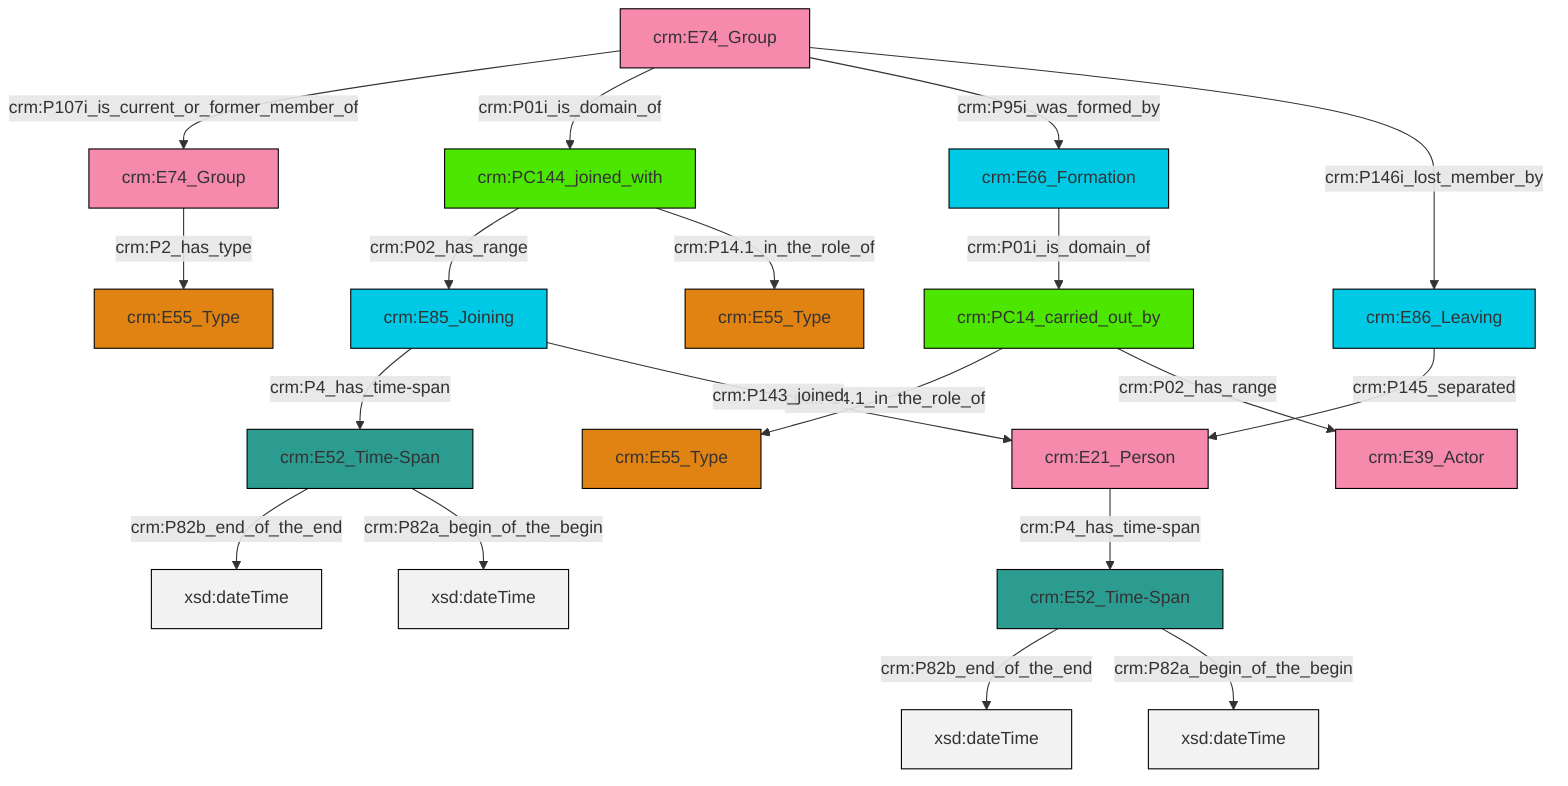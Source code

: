 graph TD
classDef Literal fill:#f2f2f2,stroke:#000000;
classDef CRM_Entity fill:#FFFFFF,stroke:#000000;
classDef Temporal_Entity fill:#00C9E6, stroke:#000000;
classDef Type fill:#E18312, stroke:#000000;
classDef Time-Span fill:#2C9C91, stroke:#000000;
classDef Appellation fill:#FFEB7F, stroke:#000000;
classDef Place fill:#008836, stroke:#000000;
classDef Persistent_Item fill:#B266B2, stroke:#000000;
classDef Conceptual_Object fill:#FFD700, stroke:#000000;
classDef Physical_Thing fill:#D2B48C, stroke:#000000;
classDef Actor fill:#f58aad, stroke:#000000;
classDef PC_Classes fill:#4ce600, stroke:#000000;
classDef Multi fill:#cccccc,stroke:#000000;

4["crm:E52_Time-Span"]:::Time-Span -->|crm:P82b_end_of_the_end| 5[xsd:dateTime]:::Literal
10["crm:E52_Time-Span"]:::Time-Span -->|crm:P82b_end_of_the_end| 11[xsd:dateTime]:::Literal
14["crm:E74_Group"]:::Actor -->|crm:P107i_is_current_or_former_member_of| 15["crm:E74_Group"]:::Actor
15["crm:E74_Group"]:::Actor -->|crm:P2_has_type| 20["crm:E55_Type"]:::Type
14["crm:E74_Group"]:::Actor -->|crm:P01i_is_domain_of| 2["crm:PC144_joined_with"]:::PC_Classes
16["crm:E66_Formation"]:::Temporal_Entity -->|crm:P01i_is_domain_of| 21["crm:PC14_carried_out_by"]:::PC_Classes
14["crm:E74_Group"]:::Actor -->|crm:P95i_was_formed_by| 16["crm:E66_Formation"]:::Temporal_Entity
2["crm:PC144_joined_with"]:::PC_Classes -->|crm:P02_has_range| 23["crm:E85_Joining"]:::Temporal_Entity
21["crm:PC14_carried_out_by"]:::PC_Classes -->|crm:P14.1_in_the_role_of| 0["crm:E55_Type"]:::Type
12["crm:E21_Person"]:::Actor -->|crm:P4_has_time-span| 10["crm:E52_Time-Span"]:::Time-Span
2["crm:PC144_joined_with"]:::PC_Classes -->|crm:P14.1_in_the_role_of| 18["crm:E55_Type"]:::Type
4["crm:E52_Time-Span"]:::Time-Span -->|crm:P82a_begin_of_the_begin| 31[xsd:dateTime]:::Literal
21["crm:PC14_carried_out_by"]:::PC_Classes -->|crm:P02_has_range| 8["crm:E39_Actor"]:::Actor
14["crm:E74_Group"]:::Actor -->|crm:P146i_lost_member_by| 6["crm:E86_Leaving"]:::Temporal_Entity
10["crm:E52_Time-Span"]:::Time-Span -->|crm:P82a_begin_of_the_begin| 34[xsd:dateTime]:::Literal
6["crm:E86_Leaving"]:::Temporal_Entity -->|crm:P145_separated| 12["crm:E21_Person"]:::Actor
23["crm:E85_Joining"]:::Temporal_Entity -->|crm:P4_has_time-span| 4["crm:E52_Time-Span"]:::Time-Span
23["crm:E85_Joining"]:::Temporal_Entity -->|crm:P143_joined| 12["crm:E21_Person"]:::Actor